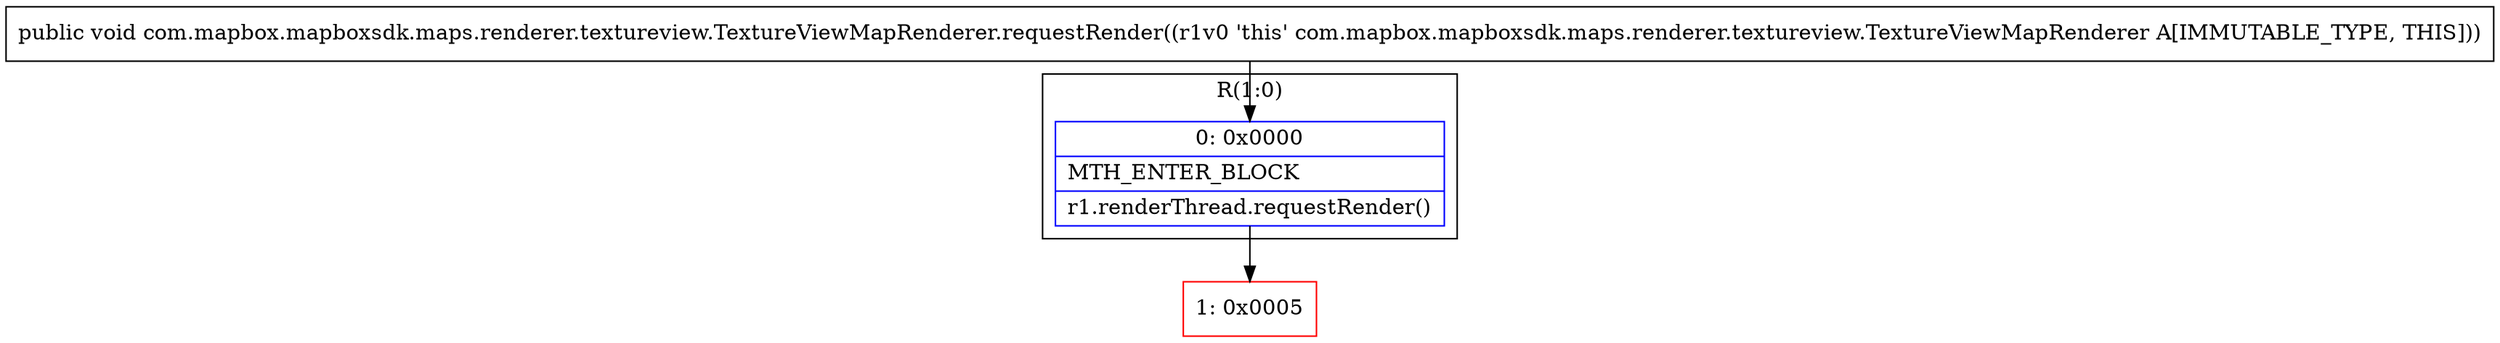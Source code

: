 digraph "CFG forcom.mapbox.mapboxsdk.maps.renderer.textureview.TextureViewMapRenderer.requestRender()V" {
subgraph cluster_Region_679530641 {
label = "R(1:0)";
node [shape=record,color=blue];
Node_0 [shape=record,label="{0\:\ 0x0000|MTH_ENTER_BLOCK\l|r1.renderThread.requestRender()\l}"];
}
Node_1 [shape=record,color=red,label="{1\:\ 0x0005}"];
MethodNode[shape=record,label="{public void com.mapbox.mapboxsdk.maps.renderer.textureview.TextureViewMapRenderer.requestRender((r1v0 'this' com.mapbox.mapboxsdk.maps.renderer.textureview.TextureViewMapRenderer A[IMMUTABLE_TYPE, THIS])) }"];
MethodNode -> Node_0;
Node_0 -> Node_1;
}

